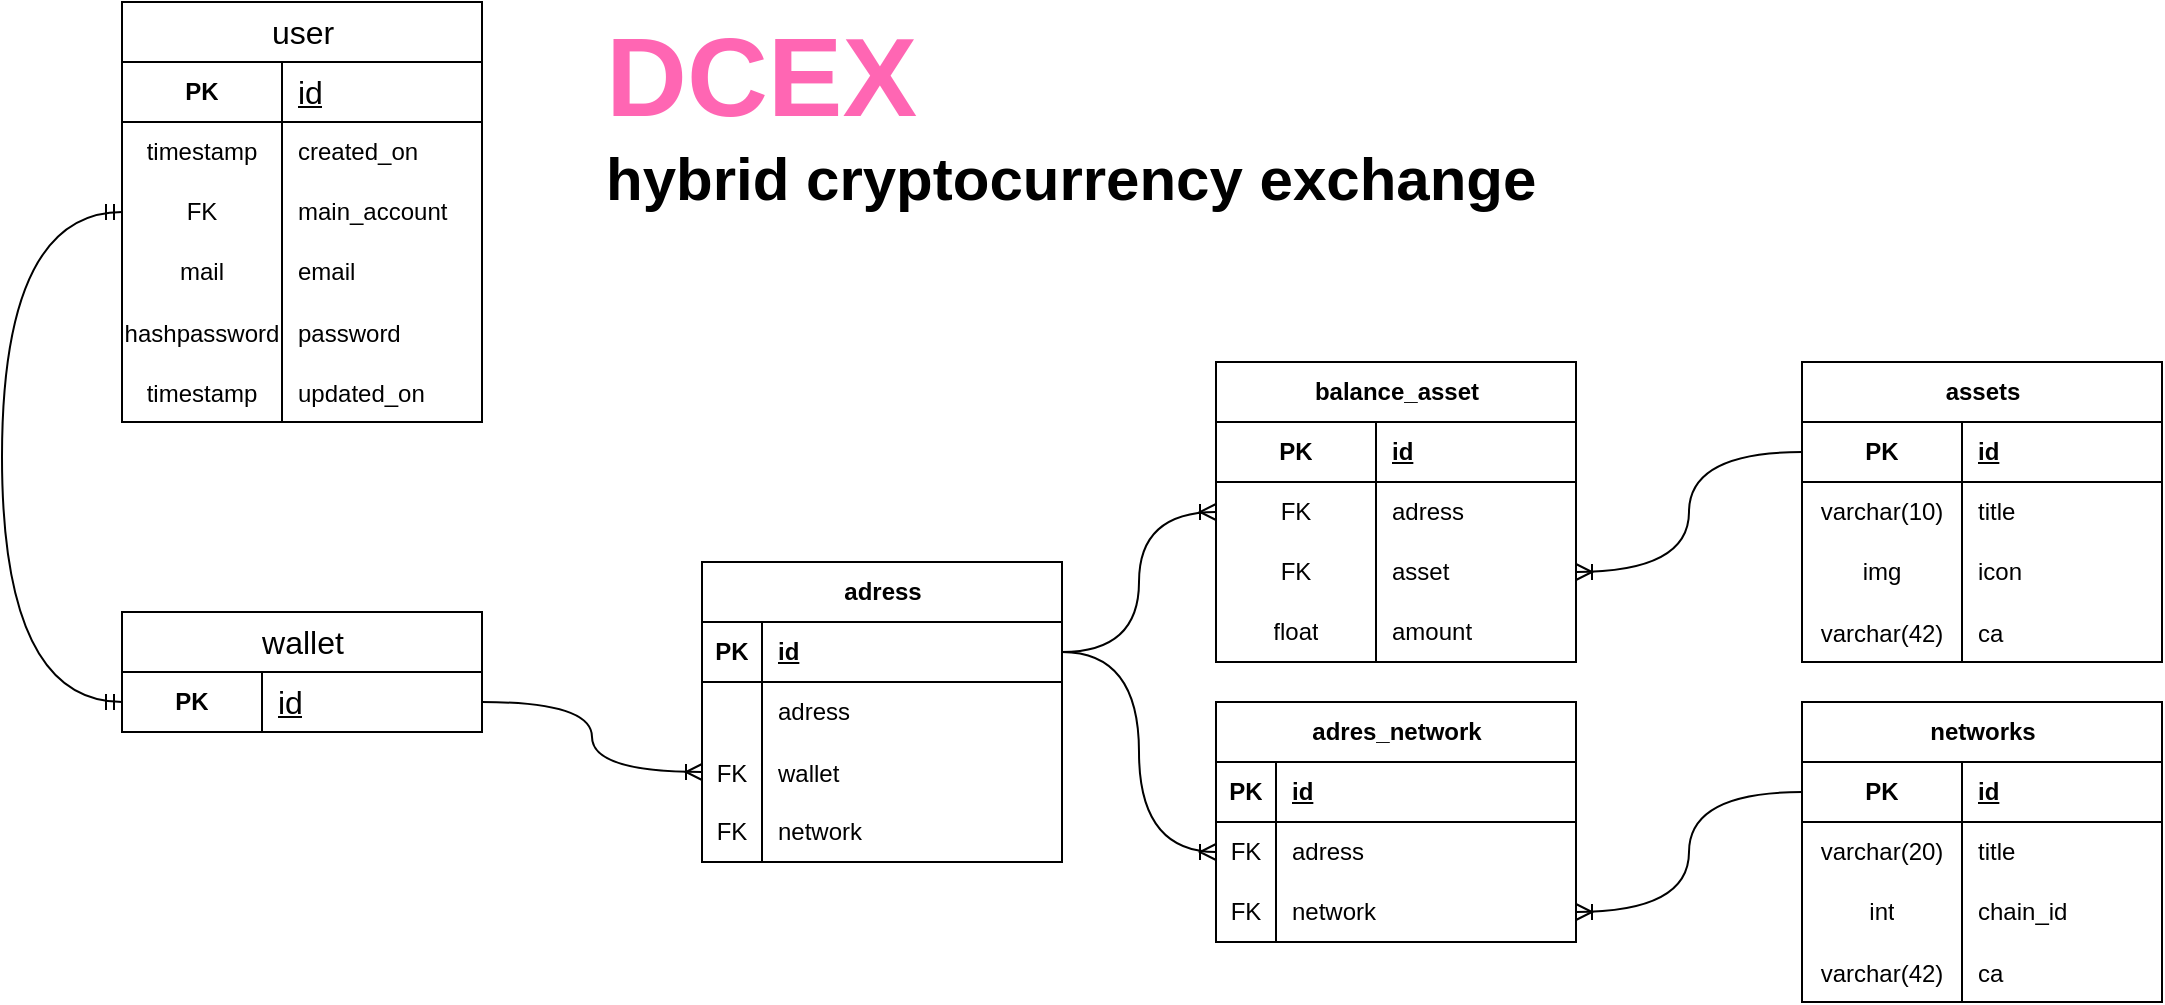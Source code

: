 <mxfile version="24.4.10" type="github">
  <diagram name="Страница — 1" id="bbgOabXcVR2iCqM7PnaE">
    <mxGraphModel dx="1434" dy="758" grid="1" gridSize="10" guides="1" tooltips="1" connect="1" arrows="1" fold="1" page="1" pageScale="1" pageWidth="827" pageHeight="1169" math="0" shadow="0">
      <root>
        <mxCell id="0" />
        <mxCell id="1" parent="0" />
        <mxCell id="at_usD2tipQZOg7U-QRM-21" value="&lt;span style=&quot;font-size: 16px; font-weight: 400;&quot;&gt;user&lt;/span&gt;" style="shape=table;startSize=30;container=1;collapsible=1;childLayout=tableLayout;fixedRows=1;rowLines=0;fontStyle=1;align=center;resizeLast=1;html=1;" parent="1" vertex="1">
          <mxGeometry x="280" y="160" width="180" height="210" as="geometry" />
        </mxCell>
        <mxCell id="at_usD2tipQZOg7U-QRM-22" value="" style="shape=tableRow;horizontal=0;startSize=0;swimlaneHead=0;swimlaneBody=0;fillColor=none;collapsible=0;dropTarget=0;points=[[0,0.5],[1,0.5]];portConstraint=eastwest;top=0;left=0;right=0;bottom=1;" parent="at_usD2tipQZOg7U-QRM-21" vertex="1">
          <mxGeometry y="30" width="180" height="30" as="geometry" />
        </mxCell>
        <mxCell id="at_usD2tipQZOg7U-QRM-23" value="PK" style="shape=partialRectangle;connectable=0;fillColor=none;top=0;left=0;bottom=0;right=0;fontStyle=1;overflow=hidden;whiteSpace=wrap;html=1;" parent="at_usD2tipQZOg7U-QRM-22" vertex="1">
          <mxGeometry width="80" height="30" as="geometry">
            <mxRectangle width="80" height="30" as="alternateBounds" />
          </mxGeometry>
        </mxCell>
        <mxCell id="at_usD2tipQZOg7U-QRM-24" value="&lt;span style=&quot;font-size: 16px; font-weight: 400;&quot;&gt;id&lt;/span&gt;" style="shape=partialRectangle;connectable=0;fillColor=none;top=0;left=0;bottom=0;right=0;align=left;spacingLeft=6;fontStyle=5;overflow=hidden;whiteSpace=wrap;html=1;" parent="at_usD2tipQZOg7U-QRM-22" vertex="1">
          <mxGeometry x="80" width="100" height="30" as="geometry">
            <mxRectangle width="100" height="30" as="alternateBounds" />
          </mxGeometry>
        </mxCell>
        <mxCell id="at_usD2tipQZOg7U-QRM-25" value="" style="shape=tableRow;horizontal=0;startSize=0;swimlaneHead=0;swimlaneBody=0;fillColor=none;collapsible=0;dropTarget=0;points=[[0,0.5],[1,0.5]];portConstraint=eastwest;top=0;left=0;right=0;bottom=0;" parent="at_usD2tipQZOg7U-QRM-21" vertex="1">
          <mxGeometry y="60" width="180" height="30" as="geometry" />
        </mxCell>
        <mxCell id="at_usD2tipQZOg7U-QRM-26" value="timestamp" style="shape=partialRectangle;connectable=0;fillColor=none;top=0;left=0;bottom=0;right=0;editable=1;overflow=hidden;whiteSpace=wrap;html=1;" parent="at_usD2tipQZOg7U-QRM-25" vertex="1">
          <mxGeometry width="80" height="30" as="geometry">
            <mxRectangle width="80" height="30" as="alternateBounds" />
          </mxGeometry>
        </mxCell>
        <mxCell id="at_usD2tipQZOg7U-QRM-27" value="created_on" style="shape=partialRectangle;connectable=0;fillColor=none;top=0;left=0;bottom=0;right=0;align=left;spacingLeft=6;overflow=hidden;whiteSpace=wrap;html=1;" parent="at_usD2tipQZOg7U-QRM-25" vertex="1">
          <mxGeometry x="80" width="100" height="30" as="geometry">
            <mxRectangle width="100" height="30" as="alternateBounds" />
          </mxGeometry>
        </mxCell>
        <mxCell id="at_usD2tipQZOg7U-QRM-28" value="" style="shape=tableRow;horizontal=0;startSize=0;swimlaneHead=0;swimlaneBody=0;fillColor=none;collapsible=0;dropTarget=0;points=[[0,0.5],[1,0.5]];portConstraint=eastwest;top=0;left=0;right=0;bottom=0;" parent="at_usD2tipQZOg7U-QRM-21" vertex="1">
          <mxGeometry y="90" width="180" height="30" as="geometry" />
        </mxCell>
        <mxCell id="at_usD2tipQZOg7U-QRM-29" value="FK" style="shape=partialRectangle;connectable=0;fillColor=none;top=0;left=0;bottom=0;right=0;editable=1;overflow=hidden;whiteSpace=wrap;html=1;" parent="at_usD2tipQZOg7U-QRM-28" vertex="1">
          <mxGeometry width="80" height="30" as="geometry">
            <mxRectangle width="80" height="30" as="alternateBounds" />
          </mxGeometry>
        </mxCell>
        <mxCell id="at_usD2tipQZOg7U-QRM-30" value="&lt;span style=&quot;text-align: center; white-space: nowrap;&quot;&gt;&lt;font style=&quot;font-size: 12px;&quot;&gt;main_account&lt;/font&gt;&lt;/span&gt;" style="shape=partialRectangle;connectable=0;fillColor=none;top=0;left=0;bottom=0;right=0;align=left;spacingLeft=6;overflow=hidden;whiteSpace=wrap;html=1;" parent="at_usD2tipQZOg7U-QRM-28" vertex="1">
          <mxGeometry x="80" width="100" height="30" as="geometry">
            <mxRectangle width="100" height="30" as="alternateBounds" />
          </mxGeometry>
        </mxCell>
        <mxCell id="at_usD2tipQZOg7U-QRM-31" value="" style="shape=tableRow;horizontal=0;startSize=0;swimlaneHead=0;swimlaneBody=0;fillColor=none;collapsible=0;dropTarget=0;points=[[0,0.5],[1,0.5]];portConstraint=eastwest;top=0;left=0;right=0;bottom=0;" parent="at_usD2tipQZOg7U-QRM-21" vertex="1">
          <mxGeometry y="120" width="180" height="30" as="geometry" />
        </mxCell>
        <mxCell id="at_usD2tipQZOg7U-QRM-32" value="mail" style="shape=partialRectangle;connectable=0;fillColor=none;top=0;left=0;bottom=0;right=0;editable=1;overflow=hidden;whiteSpace=wrap;html=1;" parent="at_usD2tipQZOg7U-QRM-31" vertex="1">
          <mxGeometry width="80" height="30" as="geometry">
            <mxRectangle width="80" height="30" as="alternateBounds" />
          </mxGeometry>
        </mxCell>
        <mxCell id="at_usD2tipQZOg7U-QRM-33" value="email" style="shape=partialRectangle;connectable=0;fillColor=none;top=0;left=0;bottom=0;right=0;align=left;spacingLeft=6;overflow=hidden;whiteSpace=wrap;html=1;" parent="at_usD2tipQZOg7U-QRM-31" vertex="1">
          <mxGeometry x="80" width="100" height="30" as="geometry">
            <mxRectangle width="100" height="30" as="alternateBounds" />
          </mxGeometry>
        </mxCell>
        <mxCell id="62qza4e6TAsA193rz4Yf-16" value="" style="shape=tableRow;horizontal=0;startSize=0;swimlaneHead=0;swimlaneBody=0;fillColor=none;collapsible=0;dropTarget=0;points=[[0,0.5],[1,0.5]];portConstraint=eastwest;top=0;left=0;right=0;bottom=0;" vertex="1" parent="at_usD2tipQZOg7U-QRM-21">
          <mxGeometry y="150" width="180" height="30" as="geometry" />
        </mxCell>
        <mxCell id="62qza4e6TAsA193rz4Yf-17" value="hashpassword" style="shape=partialRectangle;connectable=0;fillColor=none;top=0;left=0;bottom=0;right=0;editable=1;overflow=hidden;" vertex="1" parent="62qza4e6TAsA193rz4Yf-16">
          <mxGeometry width="80" height="30" as="geometry">
            <mxRectangle width="80" height="30" as="alternateBounds" />
          </mxGeometry>
        </mxCell>
        <mxCell id="62qza4e6TAsA193rz4Yf-18" value="password" style="shape=partialRectangle;connectable=0;fillColor=none;top=0;left=0;bottom=0;right=0;align=left;spacingLeft=6;overflow=hidden;" vertex="1" parent="62qza4e6TAsA193rz4Yf-16">
          <mxGeometry x="80" width="100" height="30" as="geometry">
            <mxRectangle width="100" height="30" as="alternateBounds" />
          </mxGeometry>
        </mxCell>
        <mxCell id="62qza4e6TAsA193rz4Yf-19" value="" style="shape=tableRow;horizontal=0;startSize=0;swimlaneHead=0;swimlaneBody=0;fillColor=none;collapsible=0;dropTarget=0;points=[[0,0.5],[1,0.5]];portConstraint=eastwest;top=0;left=0;right=0;bottom=0;" vertex="1" parent="at_usD2tipQZOg7U-QRM-21">
          <mxGeometry y="180" width="180" height="30" as="geometry" />
        </mxCell>
        <mxCell id="62qza4e6TAsA193rz4Yf-20" value="timestamp" style="shape=partialRectangle;connectable=0;fillColor=none;top=0;left=0;bottom=0;right=0;editable=1;overflow=hidden;" vertex="1" parent="62qza4e6TAsA193rz4Yf-19">
          <mxGeometry width="80" height="30" as="geometry">
            <mxRectangle width="80" height="30" as="alternateBounds" />
          </mxGeometry>
        </mxCell>
        <mxCell id="62qza4e6TAsA193rz4Yf-21" value="updated_on" style="shape=partialRectangle;connectable=0;fillColor=none;top=0;left=0;bottom=0;right=0;align=left;spacingLeft=6;overflow=hidden;" vertex="1" parent="62qza4e6TAsA193rz4Yf-19">
          <mxGeometry x="80" width="100" height="30" as="geometry">
            <mxRectangle width="100" height="30" as="alternateBounds" />
          </mxGeometry>
        </mxCell>
        <mxCell id="at_usD2tipQZOg7U-QRM-48" value="balance_asset" style="shape=table;startSize=30;container=1;collapsible=1;childLayout=tableLayout;fixedRows=1;rowLines=0;fontStyle=1;align=center;resizeLast=1;html=1;" parent="1" vertex="1">
          <mxGeometry x="827" y="340" width="180" height="150" as="geometry" />
        </mxCell>
        <mxCell id="at_usD2tipQZOg7U-QRM-49" value="" style="shape=tableRow;horizontal=0;startSize=0;swimlaneHead=0;swimlaneBody=0;fillColor=none;collapsible=0;dropTarget=0;points=[[0,0.5],[1,0.5]];portConstraint=eastwest;top=0;left=0;right=0;bottom=1;" parent="at_usD2tipQZOg7U-QRM-48" vertex="1">
          <mxGeometry y="30" width="180" height="30" as="geometry" />
        </mxCell>
        <mxCell id="at_usD2tipQZOg7U-QRM-50" value="PK" style="shape=partialRectangle;connectable=0;fillColor=none;top=0;left=0;bottom=0;right=0;fontStyle=1;overflow=hidden;whiteSpace=wrap;html=1;" parent="at_usD2tipQZOg7U-QRM-49" vertex="1">
          <mxGeometry width="80" height="30" as="geometry">
            <mxRectangle width="80" height="30" as="alternateBounds" />
          </mxGeometry>
        </mxCell>
        <mxCell id="at_usD2tipQZOg7U-QRM-51" value="id" style="shape=partialRectangle;connectable=0;fillColor=none;top=0;left=0;bottom=0;right=0;align=left;spacingLeft=6;fontStyle=5;overflow=hidden;whiteSpace=wrap;html=1;" parent="at_usD2tipQZOg7U-QRM-49" vertex="1">
          <mxGeometry x="80" width="100" height="30" as="geometry">
            <mxRectangle width="100" height="30" as="alternateBounds" />
          </mxGeometry>
        </mxCell>
        <mxCell id="at_usD2tipQZOg7U-QRM-61" value="" style="shape=tableRow;horizontal=0;startSize=0;swimlaneHead=0;swimlaneBody=0;fillColor=none;collapsible=0;dropTarget=0;points=[[0,0.5],[1,0.5]];portConstraint=eastwest;top=0;left=0;right=0;bottom=0;" parent="at_usD2tipQZOg7U-QRM-48" vertex="1">
          <mxGeometry y="60" width="180" height="30" as="geometry" />
        </mxCell>
        <mxCell id="at_usD2tipQZOg7U-QRM-62" value="FK" style="shape=partialRectangle;connectable=0;fillColor=none;top=0;left=0;bottom=0;right=0;fontStyle=0;overflow=hidden;whiteSpace=wrap;html=1;" parent="at_usD2tipQZOg7U-QRM-61" vertex="1">
          <mxGeometry width="80" height="30" as="geometry">
            <mxRectangle width="80" height="30" as="alternateBounds" />
          </mxGeometry>
        </mxCell>
        <mxCell id="at_usD2tipQZOg7U-QRM-63" value="adress" style="shape=partialRectangle;connectable=0;fillColor=none;top=0;left=0;bottom=0;right=0;align=left;spacingLeft=6;fontStyle=0;overflow=hidden;whiteSpace=wrap;html=1;" parent="at_usD2tipQZOg7U-QRM-61" vertex="1">
          <mxGeometry x="80" width="100" height="30" as="geometry">
            <mxRectangle width="100" height="30" as="alternateBounds" />
          </mxGeometry>
        </mxCell>
        <mxCell id="at_usD2tipQZOg7U-QRM-78" value="" style="shape=tableRow;horizontal=0;startSize=0;swimlaneHead=0;swimlaneBody=0;fillColor=none;collapsible=0;dropTarget=0;points=[[0,0.5],[1,0.5]];portConstraint=eastwest;top=0;left=0;right=0;bottom=0;" parent="at_usD2tipQZOg7U-QRM-48" vertex="1">
          <mxGeometry y="90" width="180" height="30" as="geometry" />
        </mxCell>
        <mxCell id="at_usD2tipQZOg7U-QRM-79" value="FK" style="shape=partialRectangle;connectable=0;fillColor=none;top=0;left=0;bottom=0;right=0;fontStyle=0;overflow=hidden;whiteSpace=wrap;html=1;" parent="at_usD2tipQZOg7U-QRM-78" vertex="1">
          <mxGeometry width="80" height="30" as="geometry">
            <mxRectangle width="80" height="30" as="alternateBounds" />
          </mxGeometry>
        </mxCell>
        <mxCell id="at_usD2tipQZOg7U-QRM-80" value="asset" style="shape=partialRectangle;connectable=0;fillColor=none;top=0;left=0;bottom=0;right=0;align=left;spacingLeft=6;fontStyle=0;overflow=hidden;whiteSpace=wrap;html=1;" parent="at_usD2tipQZOg7U-QRM-78" vertex="1">
          <mxGeometry x="80" width="100" height="30" as="geometry">
            <mxRectangle width="100" height="30" as="alternateBounds" />
          </mxGeometry>
        </mxCell>
        <mxCell id="at_usD2tipQZOg7U-QRM-55" value="" style="shape=tableRow;horizontal=0;startSize=0;swimlaneHead=0;swimlaneBody=0;fillColor=none;collapsible=0;dropTarget=0;points=[[0,0.5],[1,0.5]];portConstraint=eastwest;top=0;left=0;right=0;bottom=0;" parent="at_usD2tipQZOg7U-QRM-48" vertex="1">
          <mxGeometry y="120" width="180" height="30" as="geometry" />
        </mxCell>
        <mxCell id="at_usD2tipQZOg7U-QRM-56" value="float" style="shape=partialRectangle;connectable=0;fillColor=none;top=0;left=0;bottom=0;right=0;editable=1;overflow=hidden;whiteSpace=wrap;html=1;" parent="at_usD2tipQZOg7U-QRM-55" vertex="1">
          <mxGeometry width="80" height="30" as="geometry">
            <mxRectangle width="80" height="30" as="alternateBounds" />
          </mxGeometry>
        </mxCell>
        <mxCell id="at_usD2tipQZOg7U-QRM-57" value="amount" style="shape=partialRectangle;connectable=0;fillColor=none;top=0;left=0;bottom=0;right=0;align=left;spacingLeft=6;overflow=hidden;whiteSpace=wrap;html=1;" parent="at_usD2tipQZOg7U-QRM-55" vertex="1">
          <mxGeometry x="80" width="100" height="30" as="geometry">
            <mxRectangle width="100" height="30" as="alternateBounds" />
          </mxGeometry>
        </mxCell>
        <mxCell id="at_usD2tipQZOg7U-QRM-81" value="" style="edgeStyle=orthogonalEdgeStyle;fontSize=12;html=1;endArrow=ERoneToMany;rounded=0;entryX=1;entryY=0.5;entryDx=0;entryDy=0;exitX=0;exitY=0.5;exitDx=0;exitDy=0;curved=1;" parent="1" source="at_usD2tipQZOg7U-QRM-66" target="at_usD2tipQZOg7U-QRM-78" edge="1">
          <mxGeometry width="100" height="100" relative="1" as="geometry">
            <mxPoint x="760" y="590" as="sourcePoint" />
            <mxPoint x="860" y="490" as="targetPoint" />
          </mxGeometry>
        </mxCell>
        <mxCell id="at_usD2tipQZOg7U-QRM-65" value="assets" style="shape=table;startSize=30;container=1;collapsible=1;childLayout=tableLayout;fixedRows=1;rowLines=0;fontStyle=1;align=center;resizeLast=1;html=1;" parent="1" vertex="1">
          <mxGeometry x="1120" y="340" width="180" height="150" as="geometry" />
        </mxCell>
        <mxCell id="at_usD2tipQZOg7U-QRM-66" value="" style="shape=tableRow;horizontal=0;startSize=0;swimlaneHead=0;swimlaneBody=0;fillColor=none;collapsible=0;dropTarget=0;points=[[0,0.5],[1,0.5]];portConstraint=eastwest;top=0;left=0;right=0;bottom=1;" parent="at_usD2tipQZOg7U-QRM-65" vertex="1">
          <mxGeometry y="30" width="180" height="30" as="geometry" />
        </mxCell>
        <mxCell id="at_usD2tipQZOg7U-QRM-67" value="PK" style="shape=partialRectangle;connectable=0;fillColor=none;top=0;left=0;bottom=0;right=0;fontStyle=1;overflow=hidden;whiteSpace=wrap;html=1;" parent="at_usD2tipQZOg7U-QRM-66" vertex="1">
          <mxGeometry width="80" height="30" as="geometry">
            <mxRectangle width="80" height="30" as="alternateBounds" />
          </mxGeometry>
        </mxCell>
        <mxCell id="at_usD2tipQZOg7U-QRM-68" value="id" style="shape=partialRectangle;connectable=0;fillColor=none;top=0;left=0;bottom=0;right=0;align=left;spacingLeft=6;fontStyle=5;overflow=hidden;whiteSpace=wrap;html=1;" parent="at_usD2tipQZOg7U-QRM-66" vertex="1">
          <mxGeometry x="80" width="100" height="30" as="geometry">
            <mxRectangle width="100" height="30" as="alternateBounds" />
          </mxGeometry>
        </mxCell>
        <mxCell id="at_usD2tipQZOg7U-QRM-72" value="" style="shape=tableRow;horizontal=0;startSize=0;swimlaneHead=0;swimlaneBody=0;fillColor=none;collapsible=0;dropTarget=0;points=[[0,0.5],[1,0.5]];portConstraint=eastwest;top=0;left=0;right=0;bottom=0;" parent="at_usD2tipQZOg7U-QRM-65" vertex="1">
          <mxGeometry y="60" width="180" height="30" as="geometry" />
        </mxCell>
        <mxCell id="at_usD2tipQZOg7U-QRM-73" value="varchar(10)" style="shape=partialRectangle;connectable=0;fillColor=none;top=0;left=0;bottom=0;right=0;editable=1;overflow=hidden;whiteSpace=wrap;html=1;" parent="at_usD2tipQZOg7U-QRM-72" vertex="1">
          <mxGeometry width="80" height="30" as="geometry">
            <mxRectangle width="80" height="30" as="alternateBounds" />
          </mxGeometry>
        </mxCell>
        <mxCell id="at_usD2tipQZOg7U-QRM-74" value="title" style="shape=partialRectangle;connectable=0;fillColor=none;top=0;left=0;bottom=0;right=0;align=left;spacingLeft=6;overflow=hidden;whiteSpace=wrap;html=1;" parent="at_usD2tipQZOg7U-QRM-72" vertex="1">
          <mxGeometry x="80" width="100" height="30" as="geometry">
            <mxRectangle width="100" height="30" as="alternateBounds" />
          </mxGeometry>
        </mxCell>
        <mxCell id="at_usD2tipQZOg7U-QRM-75" value="" style="shape=tableRow;horizontal=0;startSize=0;swimlaneHead=0;swimlaneBody=0;fillColor=none;collapsible=0;dropTarget=0;points=[[0,0.5],[1,0.5]];portConstraint=eastwest;top=0;left=0;right=0;bottom=0;" parent="at_usD2tipQZOg7U-QRM-65" vertex="1">
          <mxGeometry y="90" width="180" height="30" as="geometry" />
        </mxCell>
        <mxCell id="at_usD2tipQZOg7U-QRM-76" value="img" style="shape=partialRectangle;connectable=0;fillColor=none;top=0;left=0;bottom=0;right=0;editable=1;overflow=hidden;whiteSpace=wrap;html=1;" parent="at_usD2tipQZOg7U-QRM-75" vertex="1">
          <mxGeometry width="80" height="30" as="geometry">
            <mxRectangle width="80" height="30" as="alternateBounds" />
          </mxGeometry>
        </mxCell>
        <mxCell id="at_usD2tipQZOg7U-QRM-77" value="icon" style="shape=partialRectangle;connectable=0;fillColor=none;top=0;left=0;bottom=0;right=0;align=left;spacingLeft=6;overflow=hidden;whiteSpace=wrap;html=1;" parent="at_usD2tipQZOg7U-QRM-75" vertex="1">
          <mxGeometry x="80" width="100" height="30" as="geometry">
            <mxRectangle width="100" height="30" as="alternateBounds" />
          </mxGeometry>
        </mxCell>
        <mxCell id="AiXtnEs0hM0XnHVuR5DS-24" value="" style="shape=tableRow;horizontal=0;startSize=0;swimlaneHead=0;swimlaneBody=0;fillColor=none;collapsible=0;dropTarget=0;points=[[0,0.5],[1,0.5]];portConstraint=eastwest;top=0;left=0;right=0;bottom=0;" parent="at_usD2tipQZOg7U-QRM-65" vertex="1">
          <mxGeometry y="120" width="180" height="30" as="geometry" />
        </mxCell>
        <mxCell id="AiXtnEs0hM0XnHVuR5DS-25" value="varchar(42)" style="shape=partialRectangle;connectable=0;fillColor=none;top=0;left=0;bottom=0;right=0;editable=1;overflow=hidden;" parent="AiXtnEs0hM0XnHVuR5DS-24" vertex="1">
          <mxGeometry width="80" height="30" as="geometry">
            <mxRectangle width="80" height="30" as="alternateBounds" />
          </mxGeometry>
        </mxCell>
        <mxCell id="AiXtnEs0hM0XnHVuR5DS-26" value="ca" style="shape=partialRectangle;connectable=0;fillColor=none;top=0;left=0;bottom=0;right=0;align=left;spacingLeft=6;overflow=hidden;" parent="AiXtnEs0hM0XnHVuR5DS-24" vertex="1">
          <mxGeometry x="80" width="100" height="30" as="geometry">
            <mxRectangle width="100" height="30" as="alternateBounds" />
          </mxGeometry>
        </mxCell>
        <mxCell id="AiXtnEs0hM0XnHVuR5DS-1" value="&lt;span style=&quot;font-size: 16px; font-weight: 400;&quot;&gt;wallet&lt;/span&gt;" style="shape=table;startSize=30;container=1;collapsible=1;childLayout=tableLayout;fixedRows=1;rowLines=0;fontStyle=1;align=center;resizeLast=1;html=1;" parent="1" vertex="1">
          <mxGeometry x="280" y="465" width="180" height="60" as="geometry" />
        </mxCell>
        <mxCell id="AiXtnEs0hM0XnHVuR5DS-2" value="" style="shape=tableRow;horizontal=0;startSize=0;swimlaneHead=0;swimlaneBody=0;fillColor=none;collapsible=0;dropTarget=0;points=[[0,0.5],[1,0.5]];portConstraint=eastwest;top=0;left=0;right=0;bottom=1;" parent="AiXtnEs0hM0XnHVuR5DS-1" vertex="1">
          <mxGeometry y="30" width="180" height="30" as="geometry" />
        </mxCell>
        <mxCell id="AiXtnEs0hM0XnHVuR5DS-3" value="PK" style="shape=partialRectangle;connectable=0;fillColor=none;top=0;left=0;bottom=0;right=0;fontStyle=1;overflow=hidden;whiteSpace=wrap;html=1;" parent="AiXtnEs0hM0XnHVuR5DS-2" vertex="1">
          <mxGeometry width="70" height="30" as="geometry">
            <mxRectangle width="70" height="30" as="alternateBounds" />
          </mxGeometry>
        </mxCell>
        <mxCell id="AiXtnEs0hM0XnHVuR5DS-4" value="&lt;span style=&quot;font-size: 16px; font-weight: 400;&quot;&gt;id&lt;/span&gt;" style="shape=partialRectangle;connectable=0;fillColor=none;top=0;left=0;bottom=0;right=0;align=left;spacingLeft=6;fontStyle=5;overflow=hidden;whiteSpace=wrap;html=1;" parent="AiXtnEs0hM0XnHVuR5DS-2" vertex="1">
          <mxGeometry x="70" width="110" height="30" as="geometry">
            <mxRectangle width="110" height="30" as="alternateBounds" />
          </mxGeometry>
        </mxCell>
        <mxCell id="AiXtnEs0hM0XnHVuR5DS-17" value="" style="edgeStyle=orthogonalEdgeStyle;fontSize=12;html=1;endArrow=ERmandOne;startArrow=ERmandOne;rounded=0;exitX=0;exitY=0.5;exitDx=0;exitDy=0;entryX=0;entryY=0.5;entryDx=0;entryDy=0;curved=1;" parent="1" source="at_usD2tipQZOg7U-QRM-28" target="AiXtnEs0hM0XnHVuR5DS-2" edge="1">
          <mxGeometry width="100" height="100" relative="1" as="geometry">
            <mxPoint x="680" y="460" as="sourcePoint" />
            <mxPoint x="780" y="360" as="targetPoint" />
            <Array as="points">
              <mxPoint x="220" y="265" />
              <mxPoint x="220" y="510" />
            </Array>
          </mxGeometry>
        </mxCell>
        <mxCell id="AiXtnEs0hM0XnHVuR5DS-27" value="&lt;font style=&quot;font-size: 56px;&quot;&gt;DCEX&amp;nbsp;&lt;/font&gt;&lt;div&gt;&lt;font color=&quot;#000000&quot;&gt;hybrid cryptocurrency exchange&lt;/font&gt;&lt;/div&gt;" style="text;html=1;align=left;verticalAlign=middle;whiteSpace=wrap;rounded=0;fontSize=30;fontStyle=1;fontColor=#FF66B3;" parent="1" vertex="1">
          <mxGeometry x="520" y="160" width="610" height="110" as="geometry" />
        </mxCell>
        <mxCell id="62qza4e6TAsA193rz4Yf-1" value="adress" style="shape=table;startSize=30;container=1;collapsible=1;childLayout=tableLayout;fixedRows=1;rowLines=0;fontStyle=1;align=center;resizeLast=1;html=1;" vertex="1" parent="1">
          <mxGeometry x="570" y="440" width="180" height="150" as="geometry" />
        </mxCell>
        <mxCell id="62qza4e6TAsA193rz4Yf-2" value="" style="shape=tableRow;horizontal=0;startSize=0;swimlaneHead=0;swimlaneBody=0;fillColor=none;collapsible=0;dropTarget=0;points=[[0,0.5],[1,0.5]];portConstraint=eastwest;top=0;left=0;right=0;bottom=1;" vertex="1" parent="62qza4e6TAsA193rz4Yf-1">
          <mxGeometry y="30" width="180" height="30" as="geometry" />
        </mxCell>
        <mxCell id="62qza4e6TAsA193rz4Yf-3" value="PK" style="shape=partialRectangle;connectable=0;fillColor=none;top=0;left=0;bottom=0;right=0;fontStyle=1;overflow=hidden;whiteSpace=wrap;html=1;" vertex="1" parent="62qza4e6TAsA193rz4Yf-2">
          <mxGeometry width="30" height="30" as="geometry">
            <mxRectangle width="30" height="30" as="alternateBounds" />
          </mxGeometry>
        </mxCell>
        <mxCell id="62qza4e6TAsA193rz4Yf-4" value="id" style="shape=partialRectangle;connectable=0;fillColor=none;top=0;left=0;bottom=0;right=0;align=left;spacingLeft=6;fontStyle=5;overflow=hidden;whiteSpace=wrap;html=1;" vertex="1" parent="62qza4e6TAsA193rz4Yf-2">
          <mxGeometry x="30" width="150" height="30" as="geometry">
            <mxRectangle width="150" height="30" as="alternateBounds" />
          </mxGeometry>
        </mxCell>
        <mxCell id="62qza4e6TAsA193rz4Yf-5" value="" style="shape=tableRow;horizontal=0;startSize=0;swimlaneHead=0;swimlaneBody=0;fillColor=none;collapsible=0;dropTarget=0;points=[[0,0.5],[1,0.5]];portConstraint=eastwest;top=0;left=0;right=0;bottom=0;" vertex="1" parent="62qza4e6TAsA193rz4Yf-1">
          <mxGeometry y="60" width="180" height="30" as="geometry" />
        </mxCell>
        <mxCell id="62qza4e6TAsA193rz4Yf-6" value="" style="shape=partialRectangle;connectable=0;fillColor=none;top=0;left=0;bottom=0;right=0;editable=1;overflow=hidden;whiteSpace=wrap;html=1;" vertex="1" parent="62qza4e6TAsA193rz4Yf-5">
          <mxGeometry width="30" height="30" as="geometry">
            <mxRectangle width="30" height="30" as="alternateBounds" />
          </mxGeometry>
        </mxCell>
        <mxCell id="62qza4e6TAsA193rz4Yf-7" value="adress" style="shape=partialRectangle;connectable=0;fillColor=none;top=0;left=0;bottom=0;right=0;align=left;spacingLeft=6;overflow=hidden;whiteSpace=wrap;html=1;" vertex="1" parent="62qza4e6TAsA193rz4Yf-5">
          <mxGeometry x="30" width="150" height="30" as="geometry">
            <mxRectangle width="150" height="30" as="alternateBounds" />
          </mxGeometry>
        </mxCell>
        <mxCell id="62qza4e6TAsA193rz4Yf-22" value="" style="shape=tableRow;horizontal=0;startSize=0;swimlaneHead=0;swimlaneBody=0;fillColor=none;collapsible=0;dropTarget=0;points=[[0,0.5],[1,0.5]];portConstraint=eastwest;top=0;left=0;right=0;bottom=0;" vertex="1" parent="62qza4e6TAsA193rz4Yf-1">
          <mxGeometry y="90" width="180" height="30" as="geometry" />
        </mxCell>
        <mxCell id="62qza4e6TAsA193rz4Yf-23" value="FK" style="shape=partialRectangle;connectable=0;fillColor=none;top=0;left=0;bottom=0;right=0;editable=1;overflow=hidden;" vertex="1" parent="62qza4e6TAsA193rz4Yf-22">
          <mxGeometry width="30" height="30" as="geometry">
            <mxRectangle width="30" height="30" as="alternateBounds" />
          </mxGeometry>
        </mxCell>
        <mxCell id="62qza4e6TAsA193rz4Yf-24" value="wallet" style="shape=partialRectangle;connectable=0;fillColor=none;top=0;left=0;bottom=0;right=0;align=left;spacingLeft=6;overflow=hidden;" vertex="1" parent="62qza4e6TAsA193rz4Yf-22">
          <mxGeometry x="30" width="150" height="30" as="geometry">
            <mxRectangle width="150" height="30" as="alternateBounds" />
          </mxGeometry>
        </mxCell>
        <mxCell id="62qza4e6TAsA193rz4Yf-40" value="" style="shape=tableRow;horizontal=0;startSize=0;swimlaneHead=0;swimlaneBody=0;fillColor=none;collapsible=0;dropTarget=0;points=[[0,0.5],[1,0.5]];portConstraint=eastwest;top=0;left=0;right=0;bottom=0;" vertex="1" parent="62qza4e6TAsA193rz4Yf-1">
          <mxGeometry y="120" width="180" height="30" as="geometry" />
        </mxCell>
        <mxCell id="62qza4e6TAsA193rz4Yf-41" value="FK" style="shape=partialRectangle;connectable=0;fillColor=none;top=0;left=0;bottom=0;right=0;fontStyle=0;overflow=hidden;whiteSpace=wrap;html=1;" vertex="1" parent="62qza4e6TAsA193rz4Yf-40">
          <mxGeometry width="30" height="30" as="geometry">
            <mxRectangle width="30" height="30" as="alternateBounds" />
          </mxGeometry>
        </mxCell>
        <mxCell id="62qza4e6TAsA193rz4Yf-42" value="network" style="shape=partialRectangle;connectable=0;fillColor=none;top=0;left=0;bottom=0;right=0;align=left;spacingLeft=6;fontStyle=0;overflow=hidden;whiteSpace=wrap;html=1;" vertex="1" parent="62qza4e6TAsA193rz4Yf-40">
          <mxGeometry x="30" width="150" height="30" as="geometry">
            <mxRectangle width="150" height="30" as="alternateBounds" />
          </mxGeometry>
        </mxCell>
        <mxCell id="62qza4e6TAsA193rz4Yf-25" value="" style="edgeStyle=orthogonalEdgeStyle;fontSize=12;html=1;endArrow=ERoneToMany;rounded=0;exitX=1;exitY=0.5;exitDx=0;exitDy=0;entryX=0;entryY=0.5;entryDx=0;entryDy=0;curved=1;" edge="1" parent="1" source="AiXtnEs0hM0XnHVuR5DS-2" target="62qza4e6TAsA193rz4Yf-22">
          <mxGeometry width="100" height="100" relative="1" as="geometry">
            <mxPoint x="520" y="470" as="sourcePoint" />
            <mxPoint x="530" y="390" as="targetPoint" />
          </mxGeometry>
        </mxCell>
        <mxCell id="62qza4e6TAsA193rz4Yf-26" value="" style="edgeStyle=orthogonalEdgeStyle;fontSize=12;html=1;endArrow=ERoneToMany;rounded=0;exitX=1;exitY=0.5;exitDx=0;exitDy=0;entryX=0;entryY=0.5;entryDx=0;entryDy=0;curved=1;" edge="1" parent="1" source="62qza4e6TAsA193rz4Yf-2" target="at_usD2tipQZOg7U-QRM-61">
          <mxGeometry width="100" height="100" relative="1" as="geometry">
            <mxPoint x="780" y="630" as="sourcePoint" />
            <mxPoint x="880" y="530" as="targetPoint" />
          </mxGeometry>
        </mxCell>
        <mxCell id="62qza4e6TAsA193rz4Yf-27" value="networks" style="shape=table;startSize=30;container=1;collapsible=1;childLayout=tableLayout;fixedRows=1;rowLines=0;fontStyle=1;align=center;resizeLast=1;html=1;" vertex="1" parent="1">
          <mxGeometry x="1120" y="510" width="180" height="150" as="geometry" />
        </mxCell>
        <mxCell id="62qza4e6TAsA193rz4Yf-28" value="" style="shape=tableRow;horizontal=0;startSize=0;swimlaneHead=0;swimlaneBody=0;fillColor=none;collapsible=0;dropTarget=0;points=[[0,0.5],[1,0.5]];portConstraint=eastwest;top=0;left=0;right=0;bottom=1;" vertex="1" parent="62qza4e6TAsA193rz4Yf-27">
          <mxGeometry y="30" width="180" height="30" as="geometry" />
        </mxCell>
        <mxCell id="62qza4e6TAsA193rz4Yf-29" value="PK" style="shape=partialRectangle;connectable=0;fillColor=none;top=0;left=0;bottom=0;right=0;fontStyle=1;overflow=hidden;whiteSpace=wrap;html=1;" vertex="1" parent="62qza4e6TAsA193rz4Yf-28">
          <mxGeometry width="80" height="30" as="geometry">
            <mxRectangle width="80" height="30" as="alternateBounds" />
          </mxGeometry>
        </mxCell>
        <mxCell id="62qza4e6TAsA193rz4Yf-30" value="id" style="shape=partialRectangle;connectable=0;fillColor=none;top=0;left=0;bottom=0;right=0;align=left;spacingLeft=6;fontStyle=5;overflow=hidden;whiteSpace=wrap;html=1;" vertex="1" parent="62qza4e6TAsA193rz4Yf-28">
          <mxGeometry x="80" width="100" height="30" as="geometry">
            <mxRectangle width="100" height="30" as="alternateBounds" />
          </mxGeometry>
        </mxCell>
        <mxCell id="62qza4e6TAsA193rz4Yf-31" value="" style="shape=tableRow;horizontal=0;startSize=0;swimlaneHead=0;swimlaneBody=0;fillColor=none;collapsible=0;dropTarget=0;points=[[0,0.5],[1,0.5]];portConstraint=eastwest;top=0;left=0;right=0;bottom=0;" vertex="1" parent="62qza4e6TAsA193rz4Yf-27">
          <mxGeometry y="60" width="180" height="30" as="geometry" />
        </mxCell>
        <mxCell id="62qza4e6TAsA193rz4Yf-32" value="varchar(20)" style="shape=partialRectangle;connectable=0;fillColor=none;top=0;left=0;bottom=0;right=0;editable=1;overflow=hidden;whiteSpace=wrap;html=1;" vertex="1" parent="62qza4e6TAsA193rz4Yf-31">
          <mxGeometry width="80" height="30" as="geometry">
            <mxRectangle width="80" height="30" as="alternateBounds" />
          </mxGeometry>
        </mxCell>
        <mxCell id="62qza4e6TAsA193rz4Yf-33" value="title" style="shape=partialRectangle;connectable=0;fillColor=none;top=0;left=0;bottom=0;right=0;align=left;spacingLeft=6;overflow=hidden;whiteSpace=wrap;html=1;" vertex="1" parent="62qza4e6TAsA193rz4Yf-31">
          <mxGeometry x="80" width="100" height="30" as="geometry">
            <mxRectangle width="100" height="30" as="alternateBounds" />
          </mxGeometry>
        </mxCell>
        <mxCell id="62qza4e6TAsA193rz4Yf-34" value="" style="shape=tableRow;horizontal=0;startSize=0;swimlaneHead=0;swimlaneBody=0;fillColor=none;collapsible=0;dropTarget=0;points=[[0,0.5],[1,0.5]];portConstraint=eastwest;top=0;left=0;right=0;bottom=0;" vertex="1" parent="62qza4e6TAsA193rz4Yf-27">
          <mxGeometry y="90" width="180" height="30" as="geometry" />
        </mxCell>
        <mxCell id="62qza4e6TAsA193rz4Yf-35" value="int" style="shape=partialRectangle;connectable=0;fillColor=none;top=0;left=0;bottom=0;right=0;editable=1;overflow=hidden;whiteSpace=wrap;html=1;" vertex="1" parent="62qza4e6TAsA193rz4Yf-34">
          <mxGeometry width="80" height="30" as="geometry">
            <mxRectangle width="80" height="30" as="alternateBounds" />
          </mxGeometry>
        </mxCell>
        <mxCell id="62qza4e6TAsA193rz4Yf-36" value="chain_id" style="shape=partialRectangle;connectable=0;fillColor=none;top=0;left=0;bottom=0;right=0;align=left;spacingLeft=6;overflow=hidden;whiteSpace=wrap;html=1;" vertex="1" parent="62qza4e6TAsA193rz4Yf-34">
          <mxGeometry x="80" width="100" height="30" as="geometry">
            <mxRectangle width="100" height="30" as="alternateBounds" />
          </mxGeometry>
        </mxCell>
        <mxCell id="62qza4e6TAsA193rz4Yf-37" value="" style="shape=tableRow;horizontal=0;startSize=0;swimlaneHead=0;swimlaneBody=0;fillColor=none;collapsible=0;dropTarget=0;points=[[0,0.5],[1,0.5]];portConstraint=eastwest;top=0;left=0;right=0;bottom=0;" vertex="1" parent="62qza4e6TAsA193rz4Yf-27">
          <mxGeometry y="120" width="180" height="30" as="geometry" />
        </mxCell>
        <mxCell id="62qza4e6TAsA193rz4Yf-38" value="varchar(42)" style="shape=partialRectangle;connectable=0;fillColor=none;top=0;left=0;bottom=0;right=0;editable=1;overflow=hidden;" vertex="1" parent="62qza4e6TAsA193rz4Yf-37">
          <mxGeometry width="80" height="30" as="geometry">
            <mxRectangle width="80" height="30" as="alternateBounds" />
          </mxGeometry>
        </mxCell>
        <mxCell id="62qza4e6TAsA193rz4Yf-39" value="ca" style="shape=partialRectangle;connectable=0;fillColor=none;top=0;left=0;bottom=0;right=0;align=left;spacingLeft=6;overflow=hidden;" vertex="1" parent="62qza4e6TAsA193rz4Yf-37">
          <mxGeometry x="80" width="100" height="30" as="geometry">
            <mxRectangle width="100" height="30" as="alternateBounds" />
          </mxGeometry>
        </mxCell>
        <mxCell id="62qza4e6TAsA193rz4Yf-43" value="adres_network" style="shape=table;startSize=30;container=1;collapsible=1;childLayout=tableLayout;fixedRows=1;rowLines=0;fontStyle=1;align=center;resizeLast=1;html=1;" vertex="1" parent="1">
          <mxGeometry x="827" y="510" width="180" height="120" as="geometry" />
        </mxCell>
        <mxCell id="62qza4e6TAsA193rz4Yf-44" value="" style="shape=tableRow;horizontal=0;startSize=0;swimlaneHead=0;swimlaneBody=0;fillColor=none;collapsible=0;dropTarget=0;points=[[0,0.5],[1,0.5]];portConstraint=eastwest;top=0;left=0;right=0;bottom=1;" vertex="1" parent="62qza4e6TAsA193rz4Yf-43">
          <mxGeometry y="30" width="180" height="30" as="geometry" />
        </mxCell>
        <mxCell id="62qza4e6TAsA193rz4Yf-45" value="PK" style="shape=partialRectangle;connectable=0;fillColor=none;top=0;left=0;bottom=0;right=0;fontStyle=1;overflow=hidden;whiteSpace=wrap;html=1;" vertex="1" parent="62qza4e6TAsA193rz4Yf-44">
          <mxGeometry width="30" height="30" as="geometry">
            <mxRectangle width="30" height="30" as="alternateBounds" />
          </mxGeometry>
        </mxCell>
        <mxCell id="62qza4e6TAsA193rz4Yf-46" value="id" style="shape=partialRectangle;connectable=0;fillColor=none;top=0;left=0;bottom=0;right=0;align=left;spacingLeft=6;fontStyle=5;overflow=hidden;whiteSpace=wrap;html=1;" vertex="1" parent="62qza4e6TAsA193rz4Yf-44">
          <mxGeometry x="30" width="150" height="30" as="geometry">
            <mxRectangle width="150" height="30" as="alternateBounds" />
          </mxGeometry>
        </mxCell>
        <mxCell id="62qza4e6TAsA193rz4Yf-47" value="" style="shape=tableRow;horizontal=0;startSize=0;swimlaneHead=0;swimlaneBody=0;fillColor=none;collapsible=0;dropTarget=0;points=[[0,0.5],[1,0.5]];portConstraint=eastwest;top=0;left=0;right=0;bottom=0;" vertex="1" parent="62qza4e6TAsA193rz4Yf-43">
          <mxGeometry y="60" width="180" height="30" as="geometry" />
        </mxCell>
        <mxCell id="62qza4e6TAsA193rz4Yf-48" value="FK" style="shape=partialRectangle;connectable=0;fillColor=none;top=0;left=0;bottom=0;right=0;editable=1;overflow=hidden;whiteSpace=wrap;html=1;" vertex="1" parent="62qza4e6TAsA193rz4Yf-47">
          <mxGeometry width="30" height="30" as="geometry">
            <mxRectangle width="30" height="30" as="alternateBounds" />
          </mxGeometry>
        </mxCell>
        <mxCell id="62qza4e6TAsA193rz4Yf-49" value="adress" style="shape=partialRectangle;connectable=0;fillColor=none;top=0;left=0;bottom=0;right=0;align=left;spacingLeft=6;overflow=hidden;whiteSpace=wrap;html=1;" vertex="1" parent="62qza4e6TAsA193rz4Yf-47">
          <mxGeometry x="30" width="150" height="30" as="geometry">
            <mxRectangle width="150" height="30" as="alternateBounds" />
          </mxGeometry>
        </mxCell>
        <mxCell id="62qza4e6TAsA193rz4Yf-50" value="" style="shape=tableRow;horizontal=0;startSize=0;swimlaneHead=0;swimlaneBody=0;fillColor=none;collapsible=0;dropTarget=0;points=[[0,0.5],[1,0.5]];portConstraint=eastwest;top=0;left=0;right=0;bottom=0;" vertex="1" parent="62qza4e6TAsA193rz4Yf-43">
          <mxGeometry y="90" width="180" height="30" as="geometry" />
        </mxCell>
        <mxCell id="62qza4e6TAsA193rz4Yf-51" value="FK" style="shape=partialRectangle;connectable=0;fillColor=none;top=0;left=0;bottom=0;right=0;editable=1;overflow=hidden;whiteSpace=wrap;html=1;" vertex="1" parent="62qza4e6TAsA193rz4Yf-50">
          <mxGeometry width="30" height="30" as="geometry">
            <mxRectangle width="30" height="30" as="alternateBounds" />
          </mxGeometry>
        </mxCell>
        <mxCell id="62qza4e6TAsA193rz4Yf-52" value="network" style="shape=partialRectangle;connectable=0;fillColor=none;top=0;left=0;bottom=0;right=0;align=left;spacingLeft=6;overflow=hidden;whiteSpace=wrap;html=1;" vertex="1" parent="62qza4e6TAsA193rz4Yf-50">
          <mxGeometry x="30" width="150" height="30" as="geometry">
            <mxRectangle width="150" height="30" as="alternateBounds" />
          </mxGeometry>
        </mxCell>
        <mxCell id="62qza4e6TAsA193rz4Yf-56" value="" style="edgeStyle=orthogonalEdgeStyle;fontSize=12;html=1;endArrow=ERoneToMany;rounded=0;entryX=0;entryY=0.5;entryDx=0;entryDy=0;exitX=1;exitY=0.5;exitDx=0;exitDy=0;curved=1;" edge="1" parent="1" source="62qza4e6TAsA193rz4Yf-2" target="62qza4e6TAsA193rz4Yf-47">
          <mxGeometry width="100" height="100" relative="1" as="geometry">
            <mxPoint x="580" y="440" as="sourcePoint" />
            <mxPoint x="680" y="340" as="targetPoint" />
          </mxGeometry>
        </mxCell>
        <mxCell id="62qza4e6TAsA193rz4Yf-57" value="" style="edgeStyle=orthogonalEdgeStyle;fontSize=12;html=1;endArrow=ERoneToMany;rounded=0;entryX=1;entryY=0.5;entryDx=0;entryDy=0;exitX=0;exitY=0.5;exitDx=0;exitDy=0;curved=1;" edge="1" parent="1" source="62qza4e6TAsA193rz4Yf-28" target="62qza4e6TAsA193rz4Yf-50">
          <mxGeometry width="100" height="100" relative="1" as="geometry">
            <mxPoint x="1000" y="750" as="sourcePoint" />
            <mxPoint x="1100" y="650" as="targetPoint" />
          </mxGeometry>
        </mxCell>
      </root>
    </mxGraphModel>
  </diagram>
</mxfile>
